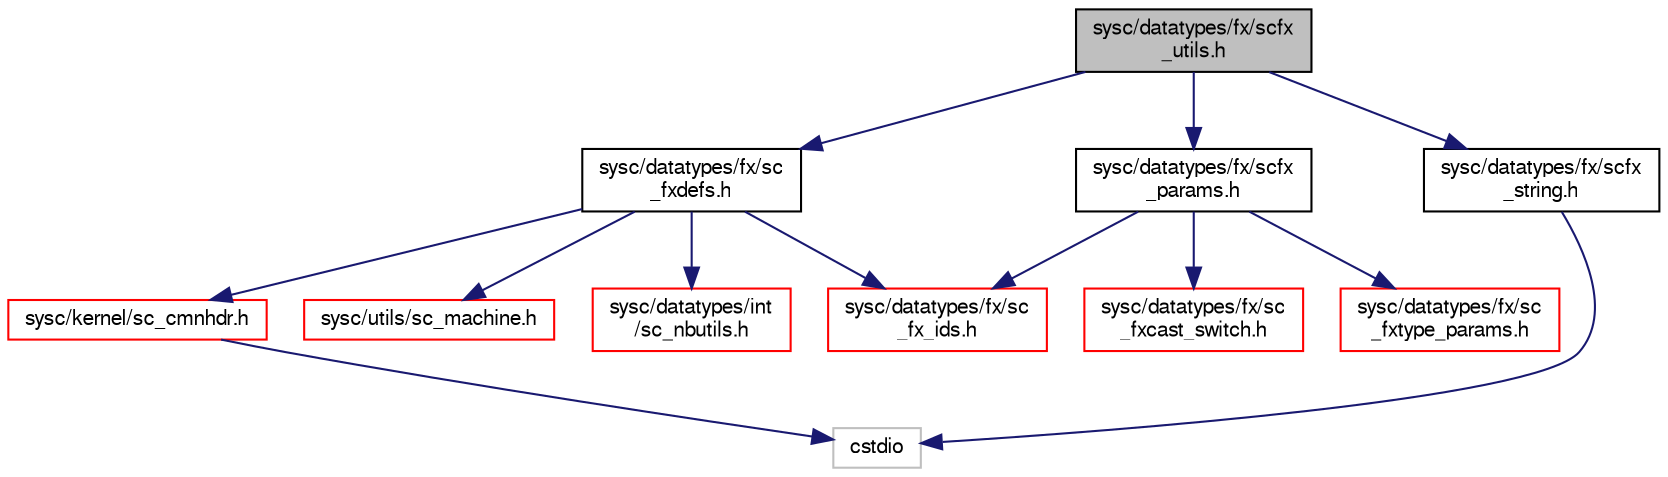 digraph "sysc/datatypes/fx/scfx_utils.h"
{
  edge [fontname="FreeSans",fontsize="10",labelfontname="FreeSans",labelfontsize="10"];
  node [fontname="FreeSans",fontsize="10",shape=record];
  Node0 [label="sysc/datatypes/fx/scfx\l_utils.h",height=0.2,width=0.4,color="black", fillcolor="grey75", style="filled", fontcolor="black"];
  Node0 -> Node1 [color="midnightblue",fontsize="10",style="solid",fontname="FreeSans"];
  Node1 [label="sysc/datatypes/fx/sc\l_fxdefs.h",height=0.2,width=0.4,color="black", fillcolor="white", style="filled",URL="$a00128.html"];
  Node1 -> Node2 [color="midnightblue",fontsize="10",style="solid",fontname="FreeSans"];
  Node2 [label="sysc/kernel/sc_cmnhdr.h",height=0.2,width=0.4,color="red", fillcolor="white", style="filled",URL="$a00224.html"];
  Node2 -> Node4 [color="midnightblue",fontsize="10",style="solid",fontname="FreeSans"];
  Node4 [label="cstdio",height=0.2,width=0.4,color="grey75", fillcolor="white", style="filled"];
  Node1 -> Node7 [color="midnightblue",fontsize="10",style="solid",fontname="FreeSans"];
  Node7 [label="sysc/utils/sc_machine.h",height=0.2,width=0.4,color="red", fillcolor="white", style="filled",URL="$a00362.html"];
  Node1 -> Node10 [color="midnightblue",fontsize="10",style="solid",fontname="FreeSans"];
  Node10 [label="sysc/datatypes/fx/sc\l_fx_ids.h",height=0.2,width=0.4,color="red", fillcolor="white", style="filled",URL="$a00122.html"];
  Node1 -> Node15 [color="midnightblue",fontsize="10",style="solid",fontname="FreeSans"];
  Node15 [label="sysc/datatypes/int\l/sc_nbutils.h",height=0.2,width=0.4,color="red", fillcolor="white", style="filled",URL="$a00200.html"];
  Node0 -> Node25 [color="midnightblue",fontsize="10",style="solid",fontname="FreeSans"];
  Node25 [label="sysc/datatypes/fx/scfx\l_params.h",height=0.2,width=0.4,color="black", fillcolor="white", style="filled",URL="$a00161.html"];
  Node25 -> Node10 [color="midnightblue",fontsize="10",style="solid",fontname="FreeSans"];
  Node25 -> Node26 [color="midnightblue",fontsize="10",style="solid",fontname="FreeSans"];
  Node26 [label="sysc/datatypes/fx/sc\l_fxcast_switch.h",height=0.2,width=0.4,color="red", fillcolor="white", style="filled",URL="$a00125.html"];
  Node25 -> Node45 [color="midnightblue",fontsize="10",style="solid",fontname="FreeSans"];
  Node45 [label="sysc/datatypes/fx/sc\l_fxtype_params.h",height=0.2,width=0.4,color="red", fillcolor="white", style="filled",URL="$a00137.html"];
  Node0 -> Node46 [color="midnightblue",fontsize="10",style="solid",fontname="FreeSans"];
  Node46 [label="sysc/datatypes/fx/scfx\l_string.h",height=0.2,width=0.4,color="black", fillcolor="white", style="filled",URL="$a00170.html"];
  Node46 -> Node4 [color="midnightblue",fontsize="10",style="solid",fontname="FreeSans"];
}
